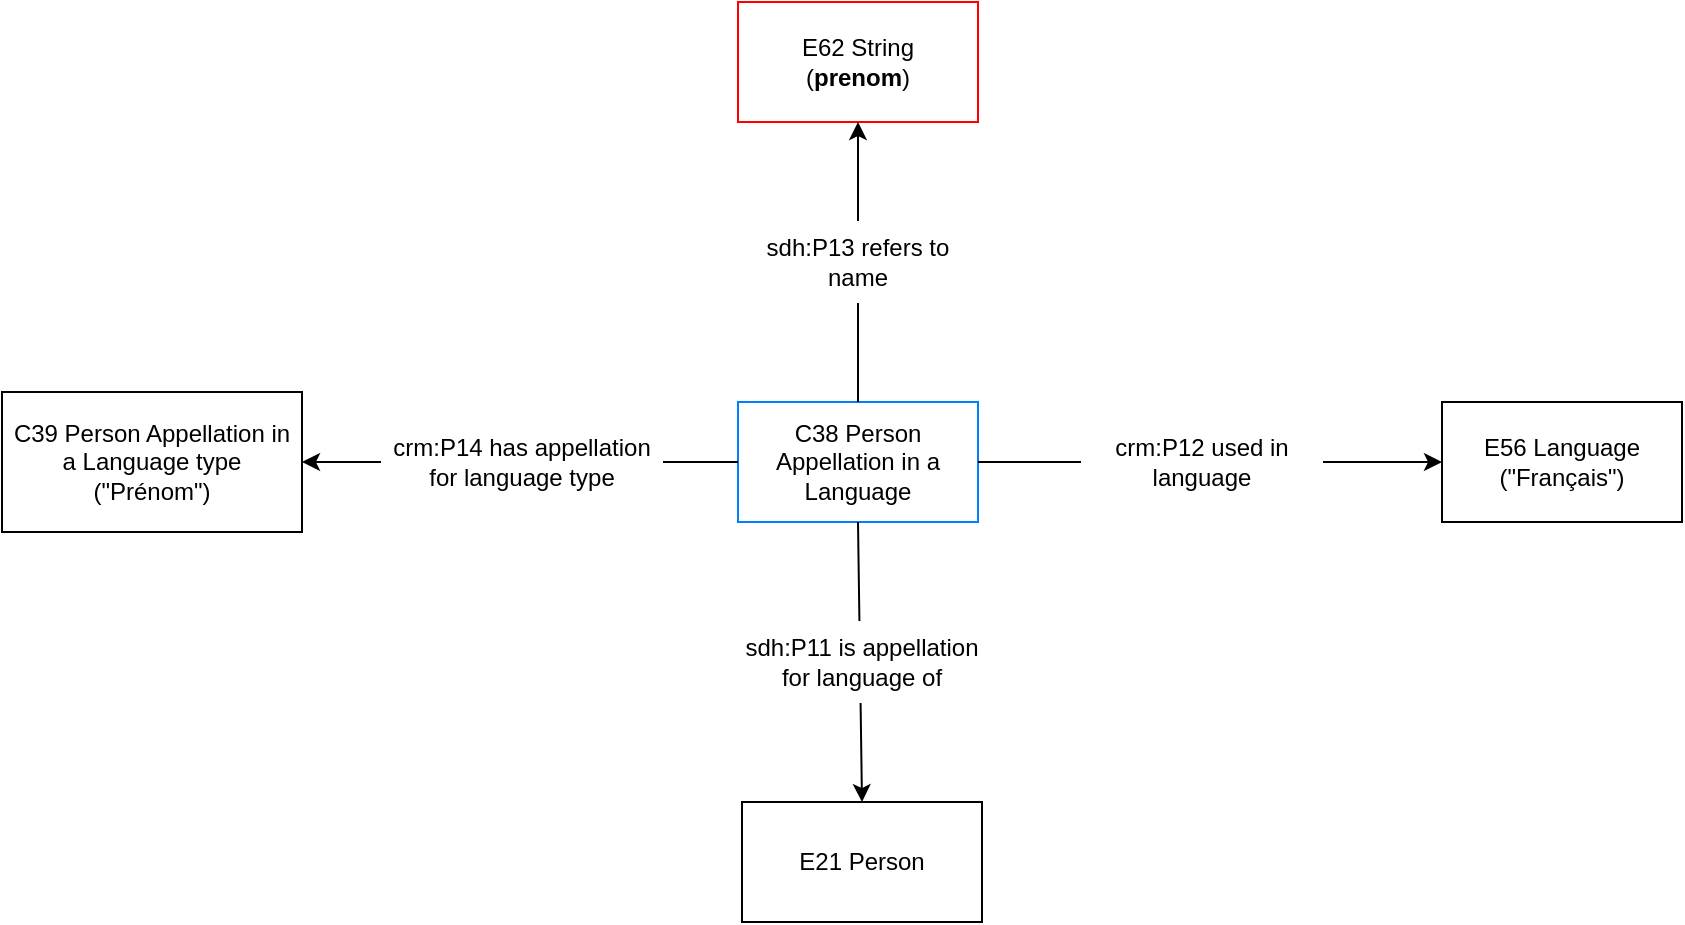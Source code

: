 <mxfile version="24.4.6" type="device">
  <diagram name="Page-1" id="0SBXd49LUMcfFHOJyT-W">
    <mxGraphModel dx="841" dy="614" grid="1" gridSize="10" guides="1" tooltips="1" connect="1" arrows="1" fold="1" page="1" pageScale="1" pageWidth="2336" pageHeight="1654" math="0" shadow="0">
      <root>
        <mxCell id="0" />
        <mxCell id="1" parent="0" />
        <mxCell id="LVzLQ8PIczJLZQD4RkMt-1" value="C39 Person Appellation in a Language type&lt;div&gt;(&quot;Prénom&quot;)&lt;/div&gt;" style="rounded=0;whiteSpace=wrap;html=1;fillColor=default;strokeColor=#000000;" parent="1" vertex="1">
          <mxGeometry x="740" y="385" width="150" height="70" as="geometry" />
        </mxCell>
        <mxCell id="LVzLQ8PIczJLZQD4RkMt-3" value="E62 String&lt;div&gt;(&lt;b&gt;prenom&lt;/b&gt;)&lt;/div&gt;" style="rounded=0;whiteSpace=wrap;html=1;strokeColor=#FF0000;" parent="1" vertex="1">
          <mxGeometry x="1108" y="190" width="120" height="60" as="geometry" />
        </mxCell>
        <mxCell id="LVzLQ8PIczJLZQD4RkMt-44" value="C38 Person Appellation in a Language" style="rounded=0;whiteSpace=wrap;html=1;strokeColor=#007FFF;" parent="1" vertex="1">
          <mxGeometry x="1108" y="390" width="120" height="60" as="geometry" />
        </mxCell>
        <mxCell id="LVzLQ8PIczJLZQD4RkMt-45" value="" style="endArrow=classic;html=1;rounded=0;entryX=0.5;entryY=1;entryDx=0;entryDy=0;" parent="1" edge="1">
          <mxGeometry width="50" height="50" relative="1" as="geometry">
            <mxPoint x="1168" y="390" as="sourcePoint" />
            <mxPoint x="1168" y="250" as="targetPoint" />
          </mxGeometry>
        </mxCell>
        <mxCell id="LVzLQ8PIczJLZQD4RkMt-5" value="sdh:P13 refers to name" style="rounded=0;whiteSpace=wrap;html=1;strokeColor=#FFFFFF;" parent="1" vertex="1">
          <mxGeometry x="1108" y="300" width="120" height="40" as="geometry" />
        </mxCell>
        <mxCell id="LVzLQ8PIczJLZQD4RkMt-46" value="E56 Language&lt;div&gt;(&quot;Français&quot;)&lt;/div&gt;" style="rounded=0;whiteSpace=wrap;html=1;" parent="1" vertex="1">
          <mxGeometry x="1460" y="390" width="120" height="60" as="geometry" />
        </mxCell>
        <mxCell id="LVzLQ8PIczJLZQD4RkMt-47" value="" style="endArrow=classic;html=1;rounded=0;entryX=0;entryY=0.5;entryDx=0;entryDy=0;exitX=1;exitY=0.5;exitDx=0;exitDy=0;" parent="1" source="LVzLQ8PIczJLZQD4RkMt-44" target="LVzLQ8PIczJLZQD4RkMt-46" edge="1">
          <mxGeometry width="50" height="50" relative="1" as="geometry">
            <mxPoint x="1178" y="400" as="sourcePoint" />
            <mxPoint x="1178" y="260" as="targetPoint" />
          </mxGeometry>
        </mxCell>
        <mxCell id="LVzLQ8PIczJLZQD4RkMt-49" value="" style="endArrow=classic;html=1;rounded=0;entryX=1;entryY=0.5;entryDx=0;entryDy=0;exitX=0;exitY=0.5;exitDx=0;exitDy=0;" parent="1" source="LVzLQ8PIczJLZQD4RkMt-44" target="LVzLQ8PIczJLZQD4RkMt-1" edge="1">
          <mxGeometry width="50" height="50" relative="1" as="geometry">
            <mxPoint x="1238" y="430" as="sourcePoint" />
            <mxPoint x="1390" y="430" as="targetPoint" />
          </mxGeometry>
        </mxCell>
        <mxCell id="LVzLQ8PIczJLZQD4RkMt-50" value="crm:P14 has appellation for language type" style="rounded=0;whiteSpace=wrap;html=1;strokeColor=#FFFFFF;" parent="1" vertex="1">
          <mxGeometry x="930" y="400" width="140" height="40" as="geometry" />
        </mxCell>
        <mxCell id="LVzLQ8PIczJLZQD4RkMt-51" value="crm:P12 used in language" style="rounded=0;whiteSpace=wrap;html=1;strokeColor=#FFFFFF;" parent="1" vertex="1">
          <mxGeometry x="1280" y="400" width="120" height="40" as="geometry" />
        </mxCell>
        <mxCell id="LVzLQ8PIczJLZQD4RkMt-54" value="E21 Person" style="rounded=0;whiteSpace=wrap;html=1;" parent="1" vertex="1">
          <mxGeometry x="1110" y="590" width="120" height="60" as="geometry" />
        </mxCell>
        <mxCell id="LVzLQ8PIczJLZQD4RkMt-55" value="" style="endArrow=classic;html=1;rounded=0;entryX=0.5;entryY=0;entryDx=0;entryDy=0;exitX=0.5;exitY=1;exitDx=0;exitDy=0;" parent="1" source="LVzLQ8PIczJLZQD4RkMt-44" target="LVzLQ8PIczJLZQD4RkMt-54" edge="1">
          <mxGeometry width="50" height="50" relative="1" as="geometry">
            <mxPoint x="1170" y="460" as="sourcePoint" />
            <mxPoint x="530" y="629" as="targetPoint" />
          </mxGeometry>
        </mxCell>
        <mxCell id="LVzLQ8PIczJLZQD4RkMt-16" value="sdh:P11 is appellation for language of" style="rounded=0;whiteSpace=wrap;html=1;strokeColor=#FFFFFF;" parent="1" vertex="1">
          <mxGeometry x="1110" y="500" width="120" height="40" as="geometry" />
        </mxCell>
      </root>
    </mxGraphModel>
  </diagram>
</mxfile>
